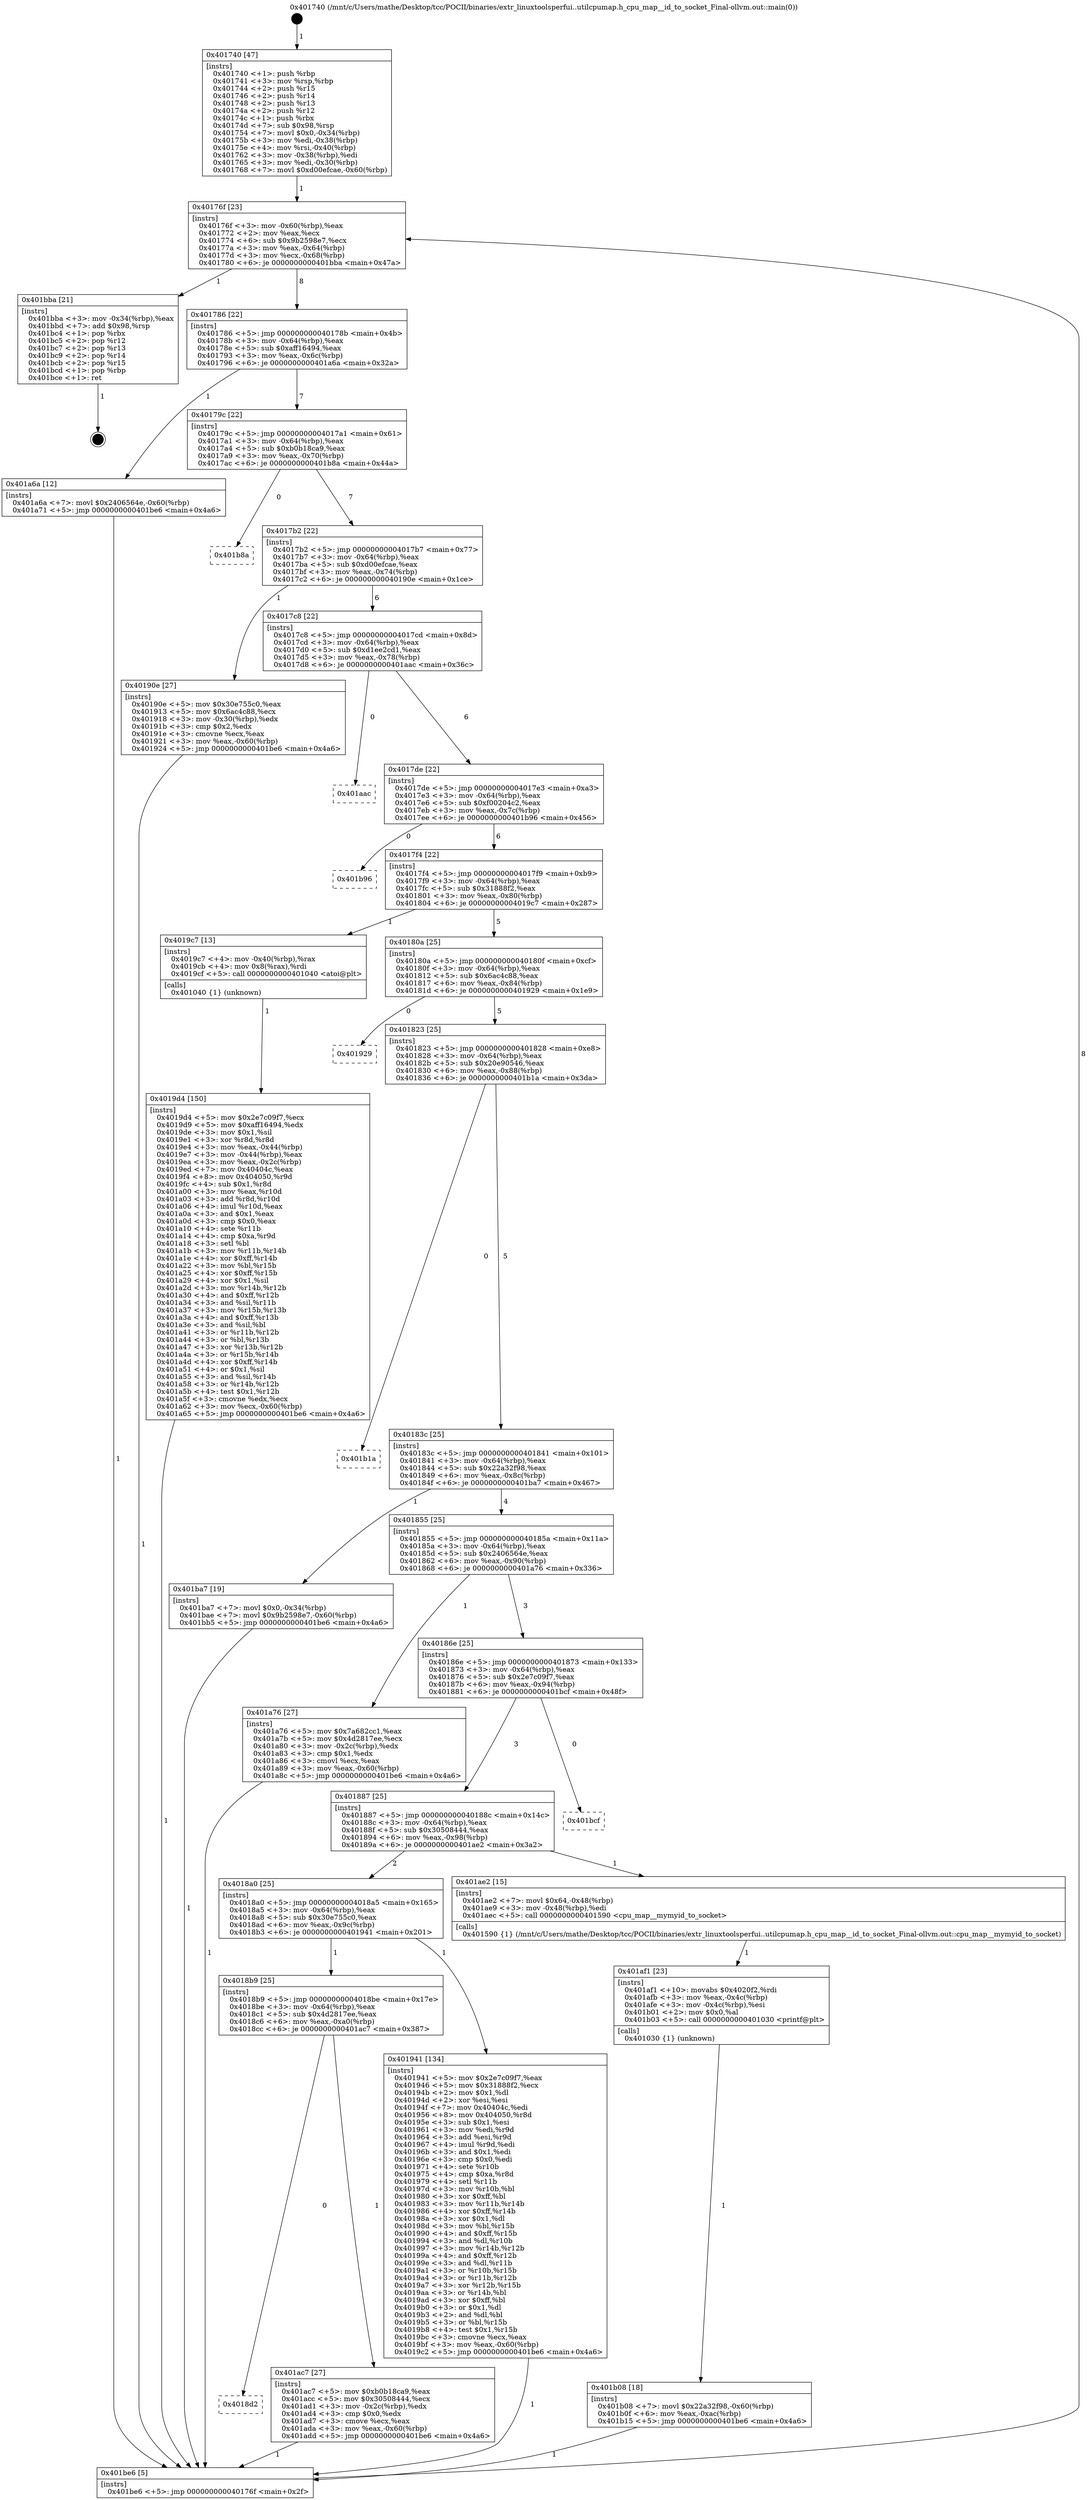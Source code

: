 digraph "0x401740" {
  label = "0x401740 (/mnt/c/Users/mathe/Desktop/tcc/POCII/binaries/extr_linuxtoolsperfui..utilcpumap.h_cpu_map__id_to_socket_Final-ollvm.out::main(0))"
  labelloc = "t"
  node[shape=record]

  Entry [label="",width=0.3,height=0.3,shape=circle,fillcolor=black,style=filled]
  "0x40176f" [label="{
     0x40176f [23]\l
     | [instrs]\l
     &nbsp;&nbsp;0x40176f \<+3\>: mov -0x60(%rbp),%eax\l
     &nbsp;&nbsp;0x401772 \<+2\>: mov %eax,%ecx\l
     &nbsp;&nbsp;0x401774 \<+6\>: sub $0x9b2598e7,%ecx\l
     &nbsp;&nbsp;0x40177a \<+3\>: mov %eax,-0x64(%rbp)\l
     &nbsp;&nbsp;0x40177d \<+3\>: mov %ecx,-0x68(%rbp)\l
     &nbsp;&nbsp;0x401780 \<+6\>: je 0000000000401bba \<main+0x47a\>\l
  }"]
  "0x401bba" [label="{
     0x401bba [21]\l
     | [instrs]\l
     &nbsp;&nbsp;0x401bba \<+3\>: mov -0x34(%rbp),%eax\l
     &nbsp;&nbsp;0x401bbd \<+7\>: add $0x98,%rsp\l
     &nbsp;&nbsp;0x401bc4 \<+1\>: pop %rbx\l
     &nbsp;&nbsp;0x401bc5 \<+2\>: pop %r12\l
     &nbsp;&nbsp;0x401bc7 \<+2\>: pop %r13\l
     &nbsp;&nbsp;0x401bc9 \<+2\>: pop %r14\l
     &nbsp;&nbsp;0x401bcb \<+2\>: pop %r15\l
     &nbsp;&nbsp;0x401bcd \<+1\>: pop %rbp\l
     &nbsp;&nbsp;0x401bce \<+1\>: ret\l
  }"]
  "0x401786" [label="{
     0x401786 [22]\l
     | [instrs]\l
     &nbsp;&nbsp;0x401786 \<+5\>: jmp 000000000040178b \<main+0x4b\>\l
     &nbsp;&nbsp;0x40178b \<+3\>: mov -0x64(%rbp),%eax\l
     &nbsp;&nbsp;0x40178e \<+5\>: sub $0xaff16494,%eax\l
     &nbsp;&nbsp;0x401793 \<+3\>: mov %eax,-0x6c(%rbp)\l
     &nbsp;&nbsp;0x401796 \<+6\>: je 0000000000401a6a \<main+0x32a\>\l
  }"]
  Exit [label="",width=0.3,height=0.3,shape=circle,fillcolor=black,style=filled,peripheries=2]
  "0x401a6a" [label="{
     0x401a6a [12]\l
     | [instrs]\l
     &nbsp;&nbsp;0x401a6a \<+7\>: movl $0x2406564e,-0x60(%rbp)\l
     &nbsp;&nbsp;0x401a71 \<+5\>: jmp 0000000000401be6 \<main+0x4a6\>\l
  }"]
  "0x40179c" [label="{
     0x40179c [22]\l
     | [instrs]\l
     &nbsp;&nbsp;0x40179c \<+5\>: jmp 00000000004017a1 \<main+0x61\>\l
     &nbsp;&nbsp;0x4017a1 \<+3\>: mov -0x64(%rbp),%eax\l
     &nbsp;&nbsp;0x4017a4 \<+5\>: sub $0xb0b18ca9,%eax\l
     &nbsp;&nbsp;0x4017a9 \<+3\>: mov %eax,-0x70(%rbp)\l
     &nbsp;&nbsp;0x4017ac \<+6\>: je 0000000000401b8a \<main+0x44a\>\l
  }"]
  "0x401b08" [label="{
     0x401b08 [18]\l
     | [instrs]\l
     &nbsp;&nbsp;0x401b08 \<+7\>: movl $0x22a32f98,-0x60(%rbp)\l
     &nbsp;&nbsp;0x401b0f \<+6\>: mov %eax,-0xac(%rbp)\l
     &nbsp;&nbsp;0x401b15 \<+5\>: jmp 0000000000401be6 \<main+0x4a6\>\l
  }"]
  "0x401b8a" [label="{
     0x401b8a\l
  }", style=dashed]
  "0x4017b2" [label="{
     0x4017b2 [22]\l
     | [instrs]\l
     &nbsp;&nbsp;0x4017b2 \<+5\>: jmp 00000000004017b7 \<main+0x77\>\l
     &nbsp;&nbsp;0x4017b7 \<+3\>: mov -0x64(%rbp),%eax\l
     &nbsp;&nbsp;0x4017ba \<+5\>: sub $0xd00efcae,%eax\l
     &nbsp;&nbsp;0x4017bf \<+3\>: mov %eax,-0x74(%rbp)\l
     &nbsp;&nbsp;0x4017c2 \<+6\>: je 000000000040190e \<main+0x1ce\>\l
  }"]
  "0x401af1" [label="{
     0x401af1 [23]\l
     | [instrs]\l
     &nbsp;&nbsp;0x401af1 \<+10\>: movabs $0x4020f2,%rdi\l
     &nbsp;&nbsp;0x401afb \<+3\>: mov %eax,-0x4c(%rbp)\l
     &nbsp;&nbsp;0x401afe \<+3\>: mov -0x4c(%rbp),%esi\l
     &nbsp;&nbsp;0x401b01 \<+2\>: mov $0x0,%al\l
     &nbsp;&nbsp;0x401b03 \<+5\>: call 0000000000401030 \<printf@plt\>\l
     | [calls]\l
     &nbsp;&nbsp;0x401030 \{1\} (unknown)\l
  }"]
  "0x40190e" [label="{
     0x40190e [27]\l
     | [instrs]\l
     &nbsp;&nbsp;0x40190e \<+5\>: mov $0x30e755c0,%eax\l
     &nbsp;&nbsp;0x401913 \<+5\>: mov $0x6ac4c88,%ecx\l
     &nbsp;&nbsp;0x401918 \<+3\>: mov -0x30(%rbp),%edx\l
     &nbsp;&nbsp;0x40191b \<+3\>: cmp $0x2,%edx\l
     &nbsp;&nbsp;0x40191e \<+3\>: cmovne %ecx,%eax\l
     &nbsp;&nbsp;0x401921 \<+3\>: mov %eax,-0x60(%rbp)\l
     &nbsp;&nbsp;0x401924 \<+5\>: jmp 0000000000401be6 \<main+0x4a6\>\l
  }"]
  "0x4017c8" [label="{
     0x4017c8 [22]\l
     | [instrs]\l
     &nbsp;&nbsp;0x4017c8 \<+5\>: jmp 00000000004017cd \<main+0x8d\>\l
     &nbsp;&nbsp;0x4017cd \<+3\>: mov -0x64(%rbp),%eax\l
     &nbsp;&nbsp;0x4017d0 \<+5\>: sub $0xd1ee2cd1,%eax\l
     &nbsp;&nbsp;0x4017d5 \<+3\>: mov %eax,-0x78(%rbp)\l
     &nbsp;&nbsp;0x4017d8 \<+6\>: je 0000000000401aac \<main+0x36c\>\l
  }"]
  "0x401be6" [label="{
     0x401be6 [5]\l
     | [instrs]\l
     &nbsp;&nbsp;0x401be6 \<+5\>: jmp 000000000040176f \<main+0x2f\>\l
  }"]
  "0x401740" [label="{
     0x401740 [47]\l
     | [instrs]\l
     &nbsp;&nbsp;0x401740 \<+1\>: push %rbp\l
     &nbsp;&nbsp;0x401741 \<+3\>: mov %rsp,%rbp\l
     &nbsp;&nbsp;0x401744 \<+2\>: push %r15\l
     &nbsp;&nbsp;0x401746 \<+2\>: push %r14\l
     &nbsp;&nbsp;0x401748 \<+2\>: push %r13\l
     &nbsp;&nbsp;0x40174a \<+2\>: push %r12\l
     &nbsp;&nbsp;0x40174c \<+1\>: push %rbx\l
     &nbsp;&nbsp;0x40174d \<+7\>: sub $0x98,%rsp\l
     &nbsp;&nbsp;0x401754 \<+7\>: movl $0x0,-0x34(%rbp)\l
     &nbsp;&nbsp;0x40175b \<+3\>: mov %edi,-0x38(%rbp)\l
     &nbsp;&nbsp;0x40175e \<+4\>: mov %rsi,-0x40(%rbp)\l
     &nbsp;&nbsp;0x401762 \<+3\>: mov -0x38(%rbp),%edi\l
     &nbsp;&nbsp;0x401765 \<+3\>: mov %edi,-0x30(%rbp)\l
     &nbsp;&nbsp;0x401768 \<+7\>: movl $0xd00efcae,-0x60(%rbp)\l
  }"]
  "0x4018d2" [label="{
     0x4018d2\l
  }", style=dashed]
  "0x401aac" [label="{
     0x401aac\l
  }", style=dashed]
  "0x4017de" [label="{
     0x4017de [22]\l
     | [instrs]\l
     &nbsp;&nbsp;0x4017de \<+5\>: jmp 00000000004017e3 \<main+0xa3\>\l
     &nbsp;&nbsp;0x4017e3 \<+3\>: mov -0x64(%rbp),%eax\l
     &nbsp;&nbsp;0x4017e6 \<+5\>: sub $0xf00204c2,%eax\l
     &nbsp;&nbsp;0x4017eb \<+3\>: mov %eax,-0x7c(%rbp)\l
     &nbsp;&nbsp;0x4017ee \<+6\>: je 0000000000401b96 \<main+0x456\>\l
  }"]
  "0x401ac7" [label="{
     0x401ac7 [27]\l
     | [instrs]\l
     &nbsp;&nbsp;0x401ac7 \<+5\>: mov $0xb0b18ca9,%eax\l
     &nbsp;&nbsp;0x401acc \<+5\>: mov $0x30508444,%ecx\l
     &nbsp;&nbsp;0x401ad1 \<+3\>: mov -0x2c(%rbp),%edx\l
     &nbsp;&nbsp;0x401ad4 \<+3\>: cmp $0x0,%edx\l
     &nbsp;&nbsp;0x401ad7 \<+3\>: cmove %ecx,%eax\l
     &nbsp;&nbsp;0x401ada \<+3\>: mov %eax,-0x60(%rbp)\l
     &nbsp;&nbsp;0x401add \<+5\>: jmp 0000000000401be6 \<main+0x4a6\>\l
  }"]
  "0x401b96" [label="{
     0x401b96\l
  }", style=dashed]
  "0x4017f4" [label="{
     0x4017f4 [22]\l
     | [instrs]\l
     &nbsp;&nbsp;0x4017f4 \<+5\>: jmp 00000000004017f9 \<main+0xb9\>\l
     &nbsp;&nbsp;0x4017f9 \<+3\>: mov -0x64(%rbp),%eax\l
     &nbsp;&nbsp;0x4017fc \<+5\>: sub $0x31888f2,%eax\l
     &nbsp;&nbsp;0x401801 \<+3\>: mov %eax,-0x80(%rbp)\l
     &nbsp;&nbsp;0x401804 \<+6\>: je 00000000004019c7 \<main+0x287\>\l
  }"]
  "0x4019d4" [label="{
     0x4019d4 [150]\l
     | [instrs]\l
     &nbsp;&nbsp;0x4019d4 \<+5\>: mov $0x2e7c09f7,%ecx\l
     &nbsp;&nbsp;0x4019d9 \<+5\>: mov $0xaff16494,%edx\l
     &nbsp;&nbsp;0x4019de \<+3\>: mov $0x1,%sil\l
     &nbsp;&nbsp;0x4019e1 \<+3\>: xor %r8d,%r8d\l
     &nbsp;&nbsp;0x4019e4 \<+3\>: mov %eax,-0x44(%rbp)\l
     &nbsp;&nbsp;0x4019e7 \<+3\>: mov -0x44(%rbp),%eax\l
     &nbsp;&nbsp;0x4019ea \<+3\>: mov %eax,-0x2c(%rbp)\l
     &nbsp;&nbsp;0x4019ed \<+7\>: mov 0x40404c,%eax\l
     &nbsp;&nbsp;0x4019f4 \<+8\>: mov 0x404050,%r9d\l
     &nbsp;&nbsp;0x4019fc \<+4\>: sub $0x1,%r8d\l
     &nbsp;&nbsp;0x401a00 \<+3\>: mov %eax,%r10d\l
     &nbsp;&nbsp;0x401a03 \<+3\>: add %r8d,%r10d\l
     &nbsp;&nbsp;0x401a06 \<+4\>: imul %r10d,%eax\l
     &nbsp;&nbsp;0x401a0a \<+3\>: and $0x1,%eax\l
     &nbsp;&nbsp;0x401a0d \<+3\>: cmp $0x0,%eax\l
     &nbsp;&nbsp;0x401a10 \<+4\>: sete %r11b\l
     &nbsp;&nbsp;0x401a14 \<+4\>: cmp $0xa,%r9d\l
     &nbsp;&nbsp;0x401a18 \<+3\>: setl %bl\l
     &nbsp;&nbsp;0x401a1b \<+3\>: mov %r11b,%r14b\l
     &nbsp;&nbsp;0x401a1e \<+4\>: xor $0xff,%r14b\l
     &nbsp;&nbsp;0x401a22 \<+3\>: mov %bl,%r15b\l
     &nbsp;&nbsp;0x401a25 \<+4\>: xor $0xff,%r15b\l
     &nbsp;&nbsp;0x401a29 \<+4\>: xor $0x1,%sil\l
     &nbsp;&nbsp;0x401a2d \<+3\>: mov %r14b,%r12b\l
     &nbsp;&nbsp;0x401a30 \<+4\>: and $0xff,%r12b\l
     &nbsp;&nbsp;0x401a34 \<+3\>: and %sil,%r11b\l
     &nbsp;&nbsp;0x401a37 \<+3\>: mov %r15b,%r13b\l
     &nbsp;&nbsp;0x401a3a \<+4\>: and $0xff,%r13b\l
     &nbsp;&nbsp;0x401a3e \<+3\>: and %sil,%bl\l
     &nbsp;&nbsp;0x401a41 \<+3\>: or %r11b,%r12b\l
     &nbsp;&nbsp;0x401a44 \<+3\>: or %bl,%r13b\l
     &nbsp;&nbsp;0x401a47 \<+3\>: xor %r13b,%r12b\l
     &nbsp;&nbsp;0x401a4a \<+3\>: or %r15b,%r14b\l
     &nbsp;&nbsp;0x401a4d \<+4\>: xor $0xff,%r14b\l
     &nbsp;&nbsp;0x401a51 \<+4\>: or $0x1,%sil\l
     &nbsp;&nbsp;0x401a55 \<+3\>: and %sil,%r14b\l
     &nbsp;&nbsp;0x401a58 \<+3\>: or %r14b,%r12b\l
     &nbsp;&nbsp;0x401a5b \<+4\>: test $0x1,%r12b\l
     &nbsp;&nbsp;0x401a5f \<+3\>: cmovne %edx,%ecx\l
     &nbsp;&nbsp;0x401a62 \<+3\>: mov %ecx,-0x60(%rbp)\l
     &nbsp;&nbsp;0x401a65 \<+5\>: jmp 0000000000401be6 \<main+0x4a6\>\l
  }"]
  "0x4019c7" [label="{
     0x4019c7 [13]\l
     | [instrs]\l
     &nbsp;&nbsp;0x4019c7 \<+4\>: mov -0x40(%rbp),%rax\l
     &nbsp;&nbsp;0x4019cb \<+4\>: mov 0x8(%rax),%rdi\l
     &nbsp;&nbsp;0x4019cf \<+5\>: call 0000000000401040 \<atoi@plt\>\l
     | [calls]\l
     &nbsp;&nbsp;0x401040 \{1\} (unknown)\l
  }"]
  "0x40180a" [label="{
     0x40180a [25]\l
     | [instrs]\l
     &nbsp;&nbsp;0x40180a \<+5\>: jmp 000000000040180f \<main+0xcf\>\l
     &nbsp;&nbsp;0x40180f \<+3\>: mov -0x64(%rbp),%eax\l
     &nbsp;&nbsp;0x401812 \<+5\>: sub $0x6ac4c88,%eax\l
     &nbsp;&nbsp;0x401817 \<+6\>: mov %eax,-0x84(%rbp)\l
     &nbsp;&nbsp;0x40181d \<+6\>: je 0000000000401929 \<main+0x1e9\>\l
  }"]
  "0x4018b9" [label="{
     0x4018b9 [25]\l
     | [instrs]\l
     &nbsp;&nbsp;0x4018b9 \<+5\>: jmp 00000000004018be \<main+0x17e\>\l
     &nbsp;&nbsp;0x4018be \<+3\>: mov -0x64(%rbp),%eax\l
     &nbsp;&nbsp;0x4018c1 \<+5\>: sub $0x4d2817ee,%eax\l
     &nbsp;&nbsp;0x4018c6 \<+6\>: mov %eax,-0xa0(%rbp)\l
     &nbsp;&nbsp;0x4018cc \<+6\>: je 0000000000401ac7 \<main+0x387\>\l
  }"]
  "0x401929" [label="{
     0x401929\l
  }", style=dashed]
  "0x401823" [label="{
     0x401823 [25]\l
     | [instrs]\l
     &nbsp;&nbsp;0x401823 \<+5\>: jmp 0000000000401828 \<main+0xe8\>\l
     &nbsp;&nbsp;0x401828 \<+3\>: mov -0x64(%rbp),%eax\l
     &nbsp;&nbsp;0x40182b \<+5\>: sub $0x20e90546,%eax\l
     &nbsp;&nbsp;0x401830 \<+6\>: mov %eax,-0x88(%rbp)\l
     &nbsp;&nbsp;0x401836 \<+6\>: je 0000000000401b1a \<main+0x3da\>\l
  }"]
  "0x401941" [label="{
     0x401941 [134]\l
     | [instrs]\l
     &nbsp;&nbsp;0x401941 \<+5\>: mov $0x2e7c09f7,%eax\l
     &nbsp;&nbsp;0x401946 \<+5\>: mov $0x31888f2,%ecx\l
     &nbsp;&nbsp;0x40194b \<+2\>: mov $0x1,%dl\l
     &nbsp;&nbsp;0x40194d \<+2\>: xor %esi,%esi\l
     &nbsp;&nbsp;0x40194f \<+7\>: mov 0x40404c,%edi\l
     &nbsp;&nbsp;0x401956 \<+8\>: mov 0x404050,%r8d\l
     &nbsp;&nbsp;0x40195e \<+3\>: sub $0x1,%esi\l
     &nbsp;&nbsp;0x401961 \<+3\>: mov %edi,%r9d\l
     &nbsp;&nbsp;0x401964 \<+3\>: add %esi,%r9d\l
     &nbsp;&nbsp;0x401967 \<+4\>: imul %r9d,%edi\l
     &nbsp;&nbsp;0x40196b \<+3\>: and $0x1,%edi\l
     &nbsp;&nbsp;0x40196e \<+3\>: cmp $0x0,%edi\l
     &nbsp;&nbsp;0x401971 \<+4\>: sete %r10b\l
     &nbsp;&nbsp;0x401975 \<+4\>: cmp $0xa,%r8d\l
     &nbsp;&nbsp;0x401979 \<+4\>: setl %r11b\l
     &nbsp;&nbsp;0x40197d \<+3\>: mov %r10b,%bl\l
     &nbsp;&nbsp;0x401980 \<+3\>: xor $0xff,%bl\l
     &nbsp;&nbsp;0x401983 \<+3\>: mov %r11b,%r14b\l
     &nbsp;&nbsp;0x401986 \<+4\>: xor $0xff,%r14b\l
     &nbsp;&nbsp;0x40198a \<+3\>: xor $0x1,%dl\l
     &nbsp;&nbsp;0x40198d \<+3\>: mov %bl,%r15b\l
     &nbsp;&nbsp;0x401990 \<+4\>: and $0xff,%r15b\l
     &nbsp;&nbsp;0x401994 \<+3\>: and %dl,%r10b\l
     &nbsp;&nbsp;0x401997 \<+3\>: mov %r14b,%r12b\l
     &nbsp;&nbsp;0x40199a \<+4\>: and $0xff,%r12b\l
     &nbsp;&nbsp;0x40199e \<+3\>: and %dl,%r11b\l
     &nbsp;&nbsp;0x4019a1 \<+3\>: or %r10b,%r15b\l
     &nbsp;&nbsp;0x4019a4 \<+3\>: or %r11b,%r12b\l
     &nbsp;&nbsp;0x4019a7 \<+3\>: xor %r12b,%r15b\l
     &nbsp;&nbsp;0x4019aa \<+3\>: or %r14b,%bl\l
     &nbsp;&nbsp;0x4019ad \<+3\>: xor $0xff,%bl\l
     &nbsp;&nbsp;0x4019b0 \<+3\>: or $0x1,%dl\l
     &nbsp;&nbsp;0x4019b3 \<+2\>: and %dl,%bl\l
     &nbsp;&nbsp;0x4019b5 \<+3\>: or %bl,%r15b\l
     &nbsp;&nbsp;0x4019b8 \<+4\>: test $0x1,%r15b\l
     &nbsp;&nbsp;0x4019bc \<+3\>: cmovne %ecx,%eax\l
     &nbsp;&nbsp;0x4019bf \<+3\>: mov %eax,-0x60(%rbp)\l
     &nbsp;&nbsp;0x4019c2 \<+5\>: jmp 0000000000401be6 \<main+0x4a6\>\l
  }"]
  "0x401b1a" [label="{
     0x401b1a\l
  }", style=dashed]
  "0x40183c" [label="{
     0x40183c [25]\l
     | [instrs]\l
     &nbsp;&nbsp;0x40183c \<+5\>: jmp 0000000000401841 \<main+0x101\>\l
     &nbsp;&nbsp;0x401841 \<+3\>: mov -0x64(%rbp),%eax\l
     &nbsp;&nbsp;0x401844 \<+5\>: sub $0x22a32f98,%eax\l
     &nbsp;&nbsp;0x401849 \<+6\>: mov %eax,-0x8c(%rbp)\l
     &nbsp;&nbsp;0x40184f \<+6\>: je 0000000000401ba7 \<main+0x467\>\l
  }"]
  "0x4018a0" [label="{
     0x4018a0 [25]\l
     | [instrs]\l
     &nbsp;&nbsp;0x4018a0 \<+5\>: jmp 00000000004018a5 \<main+0x165\>\l
     &nbsp;&nbsp;0x4018a5 \<+3\>: mov -0x64(%rbp),%eax\l
     &nbsp;&nbsp;0x4018a8 \<+5\>: sub $0x30e755c0,%eax\l
     &nbsp;&nbsp;0x4018ad \<+6\>: mov %eax,-0x9c(%rbp)\l
     &nbsp;&nbsp;0x4018b3 \<+6\>: je 0000000000401941 \<main+0x201\>\l
  }"]
  "0x401ba7" [label="{
     0x401ba7 [19]\l
     | [instrs]\l
     &nbsp;&nbsp;0x401ba7 \<+7\>: movl $0x0,-0x34(%rbp)\l
     &nbsp;&nbsp;0x401bae \<+7\>: movl $0x9b2598e7,-0x60(%rbp)\l
     &nbsp;&nbsp;0x401bb5 \<+5\>: jmp 0000000000401be6 \<main+0x4a6\>\l
  }"]
  "0x401855" [label="{
     0x401855 [25]\l
     | [instrs]\l
     &nbsp;&nbsp;0x401855 \<+5\>: jmp 000000000040185a \<main+0x11a\>\l
     &nbsp;&nbsp;0x40185a \<+3\>: mov -0x64(%rbp),%eax\l
     &nbsp;&nbsp;0x40185d \<+5\>: sub $0x2406564e,%eax\l
     &nbsp;&nbsp;0x401862 \<+6\>: mov %eax,-0x90(%rbp)\l
     &nbsp;&nbsp;0x401868 \<+6\>: je 0000000000401a76 \<main+0x336\>\l
  }"]
  "0x401ae2" [label="{
     0x401ae2 [15]\l
     | [instrs]\l
     &nbsp;&nbsp;0x401ae2 \<+7\>: movl $0x64,-0x48(%rbp)\l
     &nbsp;&nbsp;0x401ae9 \<+3\>: mov -0x48(%rbp),%edi\l
     &nbsp;&nbsp;0x401aec \<+5\>: call 0000000000401590 \<cpu_map__mymyid_to_socket\>\l
     | [calls]\l
     &nbsp;&nbsp;0x401590 \{1\} (/mnt/c/Users/mathe/Desktop/tcc/POCII/binaries/extr_linuxtoolsperfui..utilcpumap.h_cpu_map__id_to_socket_Final-ollvm.out::cpu_map__mymyid_to_socket)\l
  }"]
  "0x401a76" [label="{
     0x401a76 [27]\l
     | [instrs]\l
     &nbsp;&nbsp;0x401a76 \<+5\>: mov $0x7a682cc1,%eax\l
     &nbsp;&nbsp;0x401a7b \<+5\>: mov $0x4d2817ee,%ecx\l
     &nbsp;&nbsp;0x401a80 \<+3\>: mov -0x2c(%rbp),%edx\l
     &nbsp;&nbsp;0x401a83 \<+3\>: cmp $0x1,%edx\l
     &nbsp;&nbsp;0x401a86 \<+3\>: cmovl %ecx,%eax\l
     &nbsp;&nbsp;0x401a89 \<+3\>: mov %eax,-0x60(%rbp)\l
     &nbsp;&nbsp;0x401a8c \<+5\>: jmp 0000000000401be6 \<main+0x4a6\>\l
  }"]
  "0x40186e" [label="{
     0x40186e [25]\l
     | [instrs]\l
     &nbsp;&nbsp;0x40186e \<+5\>: jmp 0000000000401873 \<main+0x133\>\l
     &nbsp;&nbsp;0x401873 \<+3\>: mov -0x64(%rbp),%eax\l
     &nbsp;&nbsp;0x401876 \<+5\>: sub $0x2e7c09f7,%eax\l
     &nbsp;&nbsp;0x40187b \<+6\>: mov %eax,-0x94(%rbp)\l
     &nbsp;&nbsp;0x401881 \<+6\>: je 0000000000401bcf \<main+0x48f\>\l
  }"]
  "0x401887" [label="{
     0x401887 [25]\l
     | [instrs]\l
     &nbsp;&nbsp;0x401887 \<+5\>: jmp 000000000040188c \<main+0x14c\>\l
     &nbsp;&nbsp;0x40188c \<+3\>: mov -0x64(%rbp),%eax\l
     &nbsp;&nbsp;0x40188f \<+5\>: sub $0x30508444,%eax\l
     &nbsp;&nbsp;0x401894 \<+6\>: mov %eax,-0x98(%rbp)\l
     &nbsp;&nbsp;0x40189a \<+6\>: je 0000000000401ae2 \<main+0x3a2\>\l
  }"]
  "0x401bcf" [label="{
     0x401bcf\l
  }", style=dashed]
  Entry -> "0x401740" [label=" 1"]
  "0x40176f" -> "0x401bba" [label=" 1"]
  "0x40176f" -> "0x401786" [label=" 8"]
  "0x401bba" -> Exit [label=" 1"]
  "0x401786" -> "0x401a6a" [label=" 1"]
  "0x401786" -> "0x40179c" [label=" 7"]
  "0x401ba7" -> "0x401be6" [label=" 1"]
  "0x40179c" -> "0x401b8a" [label=" 0"]
  "0x40179c" -> "0x4017b2" [label=" 7"]
  "0x401b08" -> "0x401be6" [label=" 1"]
  "0x4017b2" -> "0x40190e" [label=" 1"]
  "0x4017b2" -> "0x4017c8" [label=" 6"]
  "0x40190e" -> "0x401be6" [label=" 1"]
  "0x401740" -> "0x40176f" [label=" 1"]
  "0x401be6" -> "0x40176f" [label=" 8"]
  "0x401af1" -> "0x401b08" [label=" 1"]
  "0x4017c8" -> "0x401aac" [label=" 0"]
  "0x4017c8" -> "0x4017de" [label=" 6"]
  "0x401ae2" -> "0x401af1" [label=" 1"]
  "0x4017de" -> "0x401b96" [label=" 0"]
  "0x4017de" -> "0x4017f4" [label=" 6"]
  "0x401ac7" -> "0x401be6" [label=" 1"]
  "0x4017f4" -> "0x4019c7" [label=" 1"]
  "0x4017f4" -> "0x40180a" [label=" 5"]
  "0x4018b9" -> "0x401ac7" [label=" 1"]
  "0x40180a" -> "0x401929" [label=" 0"]
  "0x40180a" -> "0x401823" [label=" 5"]
  "0x4018b9" -> "0x4018d2" [label=" 0"]
  "0x401823" -> "0x401b1a" [label=" 0"]
  "0x401823" -> "0x40183c" [label=" 5"]
  "0x401a76" -> "0x401be6" [label=" 1"]
  "0x40183c" -> "0x401ba7" [label=" 1"]
  "0x40183c" -> "0x401855" [label=" 4"]
  "0x4019d4" -> "0x401be6" [label=" 1"]
  "0x401855" -> "0x401a76" [label=" 1"]
  "0x401855" -> "0x40186e" [label=" 3"]
  "0x4019c7" -> "0x4019d4" [label=" 1"]
  "0x40186e" -> "0x401bcf" [label=" 0"]
  "0x40186e" -> "0x401887" [label=" 3"]
  "0x401941" -> "0x401be6" [label=" 1"]
  "0x401887" -> "0x401ae2" [label=" 1"]
  "0x401887" -> "0x4018a0" [label=" 2"]
  "0x401a6a" -> "0x401be6" [label=" 1"]
  "0x4018a0" -> "0x401941" [label=" 1"]
  "0x4018a0" -> "0x4018b9" [label=" 1"]
}
